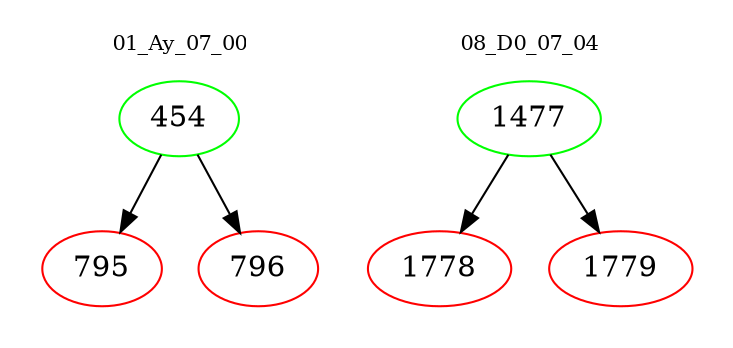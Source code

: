 digraph{
subgraph cluster_0 {
color = white
label = "01_Ay_07_00";
fontsize=10;
T0_454 [label="454", color="green"]
T0_454 -> T0_795 [color="black"]
T0_795 [label="795", color="red"]
T0_454 -> T0_796 [color="black"]
T0_796 [label="796", color="red"]
}
subgraph cluster_1 {
color = white
label = "08_D0_07_04";
fontsize=10;
T1_1477 [label="1477", color="green"]
T1_1477 -> T1_1778 [color="black"]
T1_1778 [label="1778", color="red"]
T1_1477 -> T1_1779 [color="black"]
T1_1779 [label="1779", color="red"]
}
}
